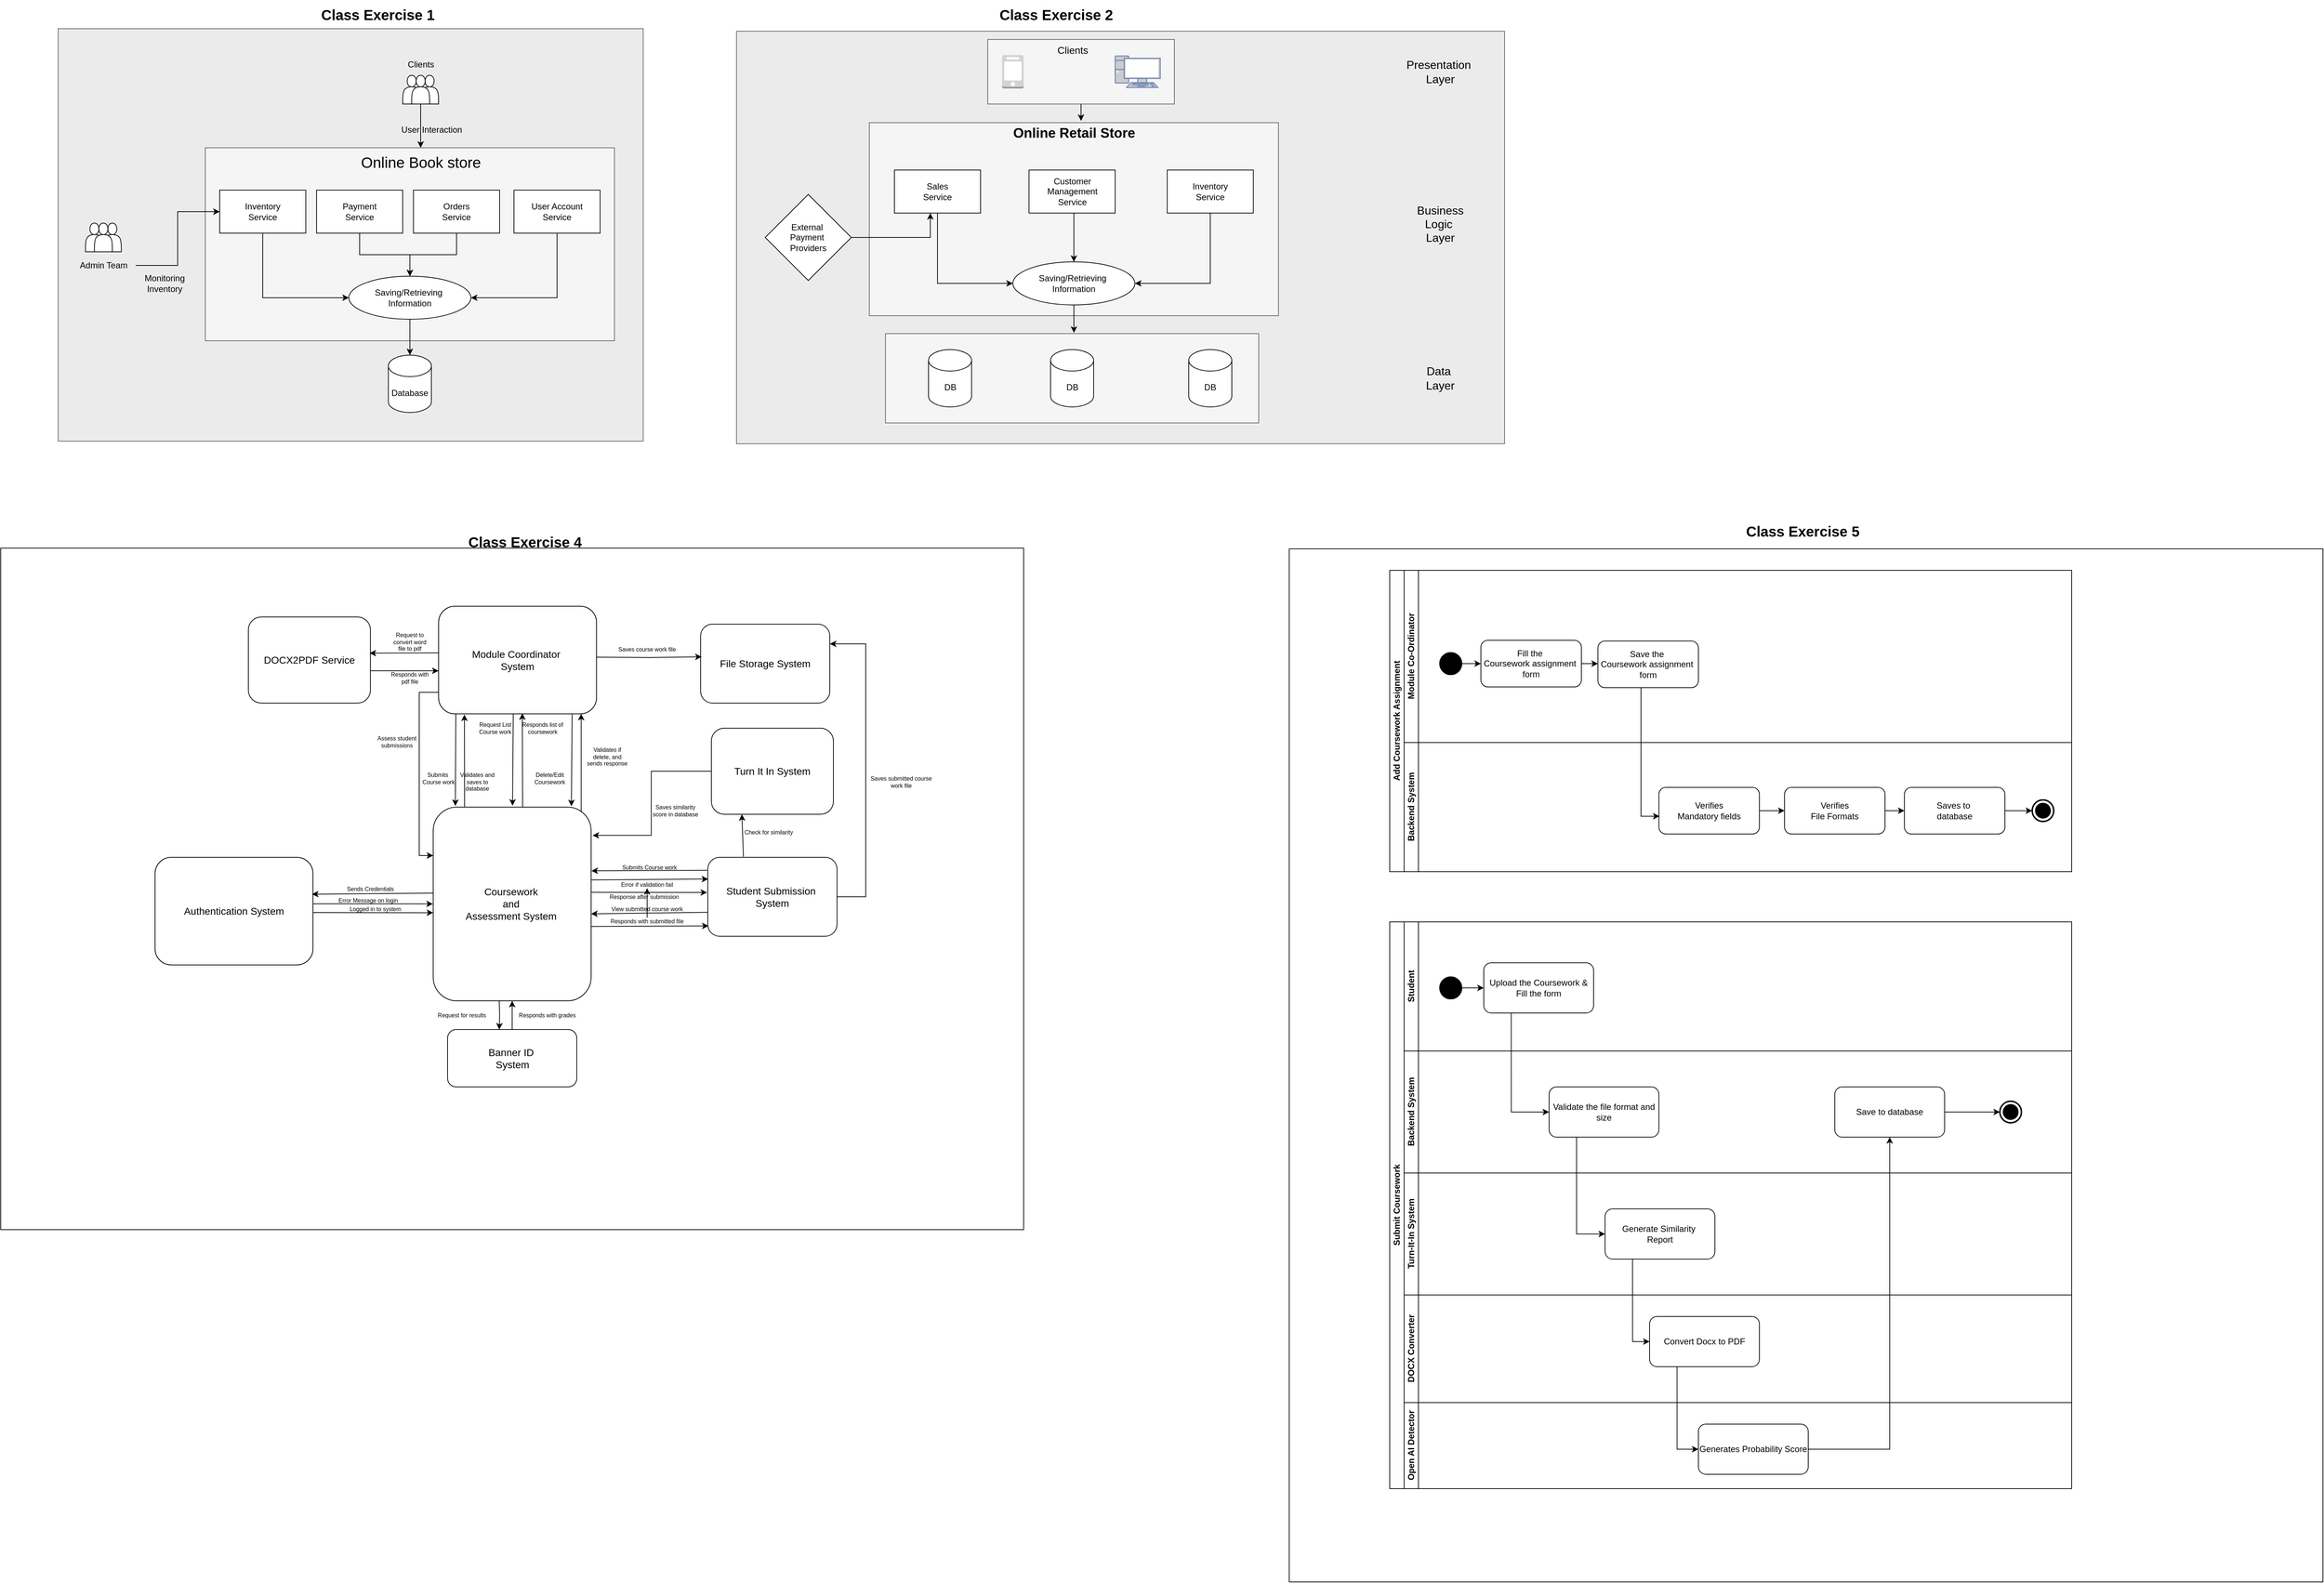 <mxfile version="24.8.4">
  <diagram name="Page-1" id="ok6uAeZnoGjvaKoIYYGb">
    <mxGraphModel dx="2625" dy="2443" grid="1" gridSize="10" guides="1" tooltips="1" connect="1" arrows="1" fold="1" page="1" pageScale="1" pageWidth="850" pageHeight="1100" math="0" shadow="0">
      <root>
        <mxCell id="0" />
        <mxCell id="1" parent="0" />
        <mxCell id="8BCZyTPhIXZpTZEpNpGn-38" value="" style="rounded=0;whiteSpace=wrap;html=1;fillColor=#EBEBEB;strokeColor=#666666;fontColor=#333333;" parent="1" vertex="1">
          <mxGeometry x="145" y="15" width="815" height="575" as="geometry" />
        </mxCell>
        <mxCell id="8BCZyTPhIXZpTZEpNpGn-6" value="" style="rounded=0;whiteSpace=wrap;html=1;fillColor=#f5f5f5;fontColor=#333333;strokeColor=#666666;" parent="1" vertex="1">
          <mxGeometry x="350" y="181" width="570" height="269" as="geometry" />
        </mxCell>
        <mxCell id="8BCZyTPhIXZpTZEpNpGn-37" style="edgeStyle=orthogonalEdgeStyle;rounded=0;orthogonalLoop=1;jettySize=auto;html=1;entryX=0;entryY=0.5;entryDx=0;entryDy=0;" parent="1" source="8BCZyTPhIXZpTZEpNpGn-3" target="8BCZyTPhIXZpTZEpNpGn-14" edge="1">
          <mxGeometry relative="1" as="geometry">
            <Array as="points">
              <mxPoint x="430" y="390" />
            </Array>
          </mxGeometry>
        </mxCell>
        <mxCell id="8BCZyTPhIXZpTZEpNpGn-3" value="Inventory&lt;div&gt;Service&lt;/div&gt;" style="rounded=0;whiteSpace=wrap;html=1;" parent="1" vertex="1">
          <mxGeometry x="370" y="240" width="120" height="60" as="geometry" />
        </mxCell>
        <mxCell id="8BCZyTPhIXZpTZEpNpGn-4" value="Payment&lt;div&gt;Service&lt;/div&gt;" style="rounded=0;whiteSpace=wrap;html=1;" parent="1" vertex="1">
          <mxGeometry x="505" y="240" width="120" height="60" as="geometry" />
        </mxCell>
        <mxCell id="8BCZyTPhIXZpTZEpNpGn-35" style="edgeStyle=orthogonalEdgeStyle;rounded=0;orthogonalLoop=1;jettySize=auto;html=1;entryX=0.5;entryY=0;entryDx=0;entryDy=0;" parent="1" source="8BCZyTPhIXZpTZEpNpGn-5" target="8BCZyTPhIXZpTZEpNpGn-14" edge="1">
          <mxGeometry relative="1" as="geometry" />
        </mxCell>
        <mxCell id="8BCZyTPhIXZpTZEpNpGn-5" value="Orders&lt;div&gt;Service&lt;/div&gt;" style="rounded=0;whiteSpace=wrap;html=1;" parent="1" vertex="1">
          <mxGeometry x="640" y="240" width="120" height="60" as="geometry" />
        </mxCell>
        <mxCell id="8BCZyTPhIXZpTZEpNpGn-7" value="Database" style="shape=cylinder3;whiteSpace=wrap;html=1;boundedLbl=1;backgroundOutline=1;size=15;" parent="1" vertex="1">
          <mxGeometry x="605" y="470" width="60" height="80" as="geometry" />
        </mxCell>
        <mxCell id="8BCZyTPhIXZpTZEpNpGn-15" value="" style="edgeStyle=orthogonalEdgeStyle;rounded=0;orthogonalLoop=1;jettySize=auto;html=1;entryX=0.5;entryY=0;entryDx=0;entryDy=0;entryPerimeter=0;" parent="1" source="8BCZyTPhIXZpTZEpNpGn-4" target="8BCZyTPhIXZpTZEpNpGn-14" edge="1">
          <mxGeometry relative="1" as="geometry">
            <mxPoint x="565" y="300" as="sourcePoint" />
            <mxPoint x="565" y="470" as="targetPoint" />
          </mxGeometry>
        </mxCell>
        <mxCell id="8BCZyTPhIXZpTZEpNpGn-14" value="Saving/Retrieving&amp;nbsp;&lt;div&gt;Information&lt;/div&gt;" style="ellipse;whiteSpace=wrap;html=1;" parent="1" vertex="1">
          <mxGeometry x="550" y="360" width="170" height="60" as="geometry" />
        </mxCell>
        <mxCell id="8BCZyTPhIXZpTZEpNpGn-19" value="" style="group" parent="1" vertex="1" connectable="0">
          <mxGeometry x="625" y="80" width="50" height="40" as="geometry" />
        </mxCell>
        <mxCell id="8BCZyTPhIXZpTZEpNpGn-16" value="" style="shape=actor;whiteSpace=wrap;html=1;" parent="8BCZyTPhIXZpTZEpNpGn-19" vertex="1">
          <mxGeometry width="25" height="40" as="geometry" />
        </mxCell>
        <mxCell id="8BCZyTPhIXZpTZEpNpGn-17" value="" style="shape=actor;whiteSpace=wrap;html=1;" parent="8BCZyTPhIXZpTZEpNpGn-19" vertex="1">
          <mxGeometry x="25" width="25" height="40" as="geometry" />
        </mxCell>
        <mxCell id="8BCZyTPhIXZpTZEpNpGn-18" value="" style="shape=actor;whiteSpace=wrap;html=1;" parent="8BCZyTPhIXZpTZEpNpGn-19" vertex="1">
          <mxGeometry x="12.5" width="25" height="40" as="geometry" />
        </mxCell>
        <mxCell id="8BCZyTPhIXZpTZEpNpGn-21" value="Online Book store" style="text;html=1;align=center;verticalAlign=middle;whiteSpace=wrap;rounded=0;fontSize=21;" parent="1" vertex="1">
          <mxGeometry x="552.5" y="181" width="195" height="40" as="geometry" />
        </mxCell>
        <mxCell id="8BCZyTPhIXZpTZEpNpGn-22" style="edgeStyle=orthogonalEdgeStyle;rounded=0;orthogonalLoop=1;jettySize=auto;html=1;entryX=0.5;entryY=0;entryDx=0;entryDy=0;" parent="1" source="8BCZyTPhIXZpTZEpNpGn-18" target="8BCZyTPhIXZpTZEpNpGn-21" edge="1">
          <mxGeometry relative="1" as="geometry" />
        </mxCell>
        <mxCell id="8BCZyTPhIXZpTZEpNpGn-23" value="Clients" style="text;html=1;align=center;verticalAlign=middle;resizable=0;points=[];autosize=1;strokeColor=none;fillColor=none;" parent="1" vertex="1">
          <mxGeometry x="620" y="50" width="60" height="30" as="geometry" />
        </mxCell>
        <mxCell id="8BCZyTPhIXZpTZEpNpGn-24" value="User Interaction" style="text;html=1;align=center;verticalAlign=middle;resizable=0;points=[];autosize=1;strokeColor=none;fillColor=none;" parent="1" vertex="1">
          <mxGeometry x="610" y="141" width="110" height="30" as="geometry" />
        </mxCell>
        <mxCell id="8BCZyTPhIXZpTZEpNpGn-25" value="" style="group" parent="1" vertex="1" connectable="0">
          <mxGeometry x="183" y="286" width="50" height="40" as="geometry" />
        </mxCell>
        <mxCell id="8BCZyTPhIXZpTZEpNpGn-26" value="" style="shape=actor;whiteSpace=wrap;html=1;" parent="8BCZyTPhIXZpTZEpNpGn-25" vertex="1">
          <mxGeometry width="25" height="40" as="geometry" />
        </mxCell>
        <mxCell id="8BCZyTPhIXZpTZEpNpGn-27" value="" style="shape=actor;whiteSpace=wrap;html=1;" parent="8BCZyTPhIXZpTZEpNpGn-25" vertex="1">
          <mxGeometry x="25" width="25" height="40" as="geometry" />
        </mxCell>
        <mxCell id="8BCZyTPhIXZpTZEpNpGn-28" value="" style="shape=actor;whiteSpace=wrap;html=1;" parent="8BCZyTPhIXZpTZEpNpGn-25" vertex="1">
          <mxGeometry x="12.5" width="25" height="40" as="geometry" />
        </mxCell>
        <mxCell id="8BCZyTPhIXZpTZEpNpGn-30" style="edgeStyle=orthogonalEdgeStyle;rounded=0;orthogonalLoop=1;jettySize=auto;html=1;entryX=0;entryY=0.5;entryDx=0;entryDy=0;" parent="1" source="8BCZyTPhIXZpTZEpNpGn-29" target="8BCZyTPhIXZpTZEpNpGn-3" edge="1">
          <mxGeometry relative="1" as="geometry" />
        </mxCell>
        <mxCell id="8BCZyTPhIXZpTZEpNpGn-29" value="Admin Team" style="text;html=1;align=center;verticalAlign=middle;resizable=0;points=[];autosize=1;strokeColor=none;fillColor=none;" parent="1" vertex="1">
          <mxGeometry x="163" y="330" width="90" height="30" as="geometry" />
        </mxCell>
        <mxCell id="8BCZyTPhIXZpTZEpNpGn-32" value="Monitoring&lt;div&gt;Inventory&lt;/div&gt;" style="text;html=1;align=center;verticalAlign=middle;resizable=0;points=[];autosize=1;strokeColor=none;fillColor=none;" parent="1" vertex="1">
          <mxGeometry x="253" y="350" width="80" height="40" as="geometry" />
        </mxCell>
        <mxCell id="8BCZyTPhIXZpTZEpNpGn-36" style="edgeStyle=orthogonalEdgeStyle;rounded=0;orthogonalLoop=1;jettySize=auto;html=1;entryX=1;entryY=0.5;entryDx=0;entryDy=0;" parent="1" source="8BCZyTPhIXZpTZEpNpGn-33" target="8BCZyTPhIXZpTZEpNpGn-14" edge="1">
          <mxGeometry relative="1" as="geometry">
            <Array as="points">
              <mxPoint x="840" y="390" />
            </Array>
          </mxGeometry>
        </mxCell>
        <mxCell id="8BCZyTPhIXZpTZEpNpGn-33" value="User Account&lt;div&gt;Service&lt;/div&gt;" style="rounded=0;whiteSpace=wrap;html=1;" parent="1" vertex="1">
          <mxGeometry x="780" y="240" width="120" height="60" as="geometry" />
        </mxCell>
        <mxCell id="8BCZyTPhIXZpTZEpNpGn-34" style="edgeStyle=orthogonalEdgeStyle;rounded=0;orthogonalLoop=1;jettySize=auto;html=1;entryX=0.5;entryY=0;entryDx=0;entryDy=0;entryPerimeter=0;" parent="1" source="8BCZyTPhIXZpTZEpNpGn-14" target="8BCZyTPhIXZpTZEpNpGn-7" edge="1">
          <mxGeometry relative="1" as="geometry" />
        </mxCell>
        <mxCell id="8BCZyTPhIXZpTZEpNpGn-39" value="Class Exercise 1" style="text;html=1;align=center;verticalAlign=middle;resizable=0;points=[];autosize=1;strokeColor=none;fillColor=none;fontSize=20;fontStyle=1" parent="1" vertex="1">
          <mxGeometry x="505" y="-25" width="170" height="40" as="geometry" />
        </mxCell>
        <mxCell id="RLxnvFg4Q3Afqk0a8VIP-1" value="" style="rounded=0;whiteSpace=wrap;html=1;fillColor=#EBEBEB;strokeColor=#666666;fontColor=#333333;" parent="1" vertex="1">
          <mxGeometry x="1090" y="18.5" width="1070" height="575" as="geometry" />
        </mxCell>
        <mxCell id="RLxnvFg4Q3Afqk0a8VIP-2" value="Class Exercise 2" style="text;html=1;align=center;verticalAlign=middle;resizable=0;points=[];autosize=1;strokeColor=none;fillColor=none;fontSize=20;fontStyle=1" parent="1" vertex="1">
          <mxGeometry x="1450" y="-25" width="170" height="40" as="geometry" />
        </mxCell>
        <mxCell id="RLxnvFg4Q3Afqk0a8VIP-5" value="" style="rounded=0;whiteSpace=wrap;html=1;fillColor=#f5f5f5;fontColor=#333333;strokeColor=#666666;" parent="1" vertex="1">
          <mxGeometry x="1275" y="146" width="570" height="269" as="geometry" />
        </mxCell>
        <mxCell id="RLxnvFg4Q3Afqk0a8VIP-18" style="edgeStyle=orthogonalEdgeStyle;rounded=0;orthogonalLoop=1;jettySize=auto;html=1;entryX=0;entryY=0.5;entryDx=0;entryDy=0;" parent="1" source="RLxnvFg4Q3Afqk0a8VIP-6" target="RLxnvFg4Q3Afqk0a8VIP-11" edge="1">
          <mxGeometry relative="1" as="geometry">
            <Array as="points">
              <mxPoint x="1370" y="370" />
            </Array>
          </mxGeometry>
        </mxCell>
        <mxCell id="RLxnvFg4Q3Afqk0a8VIP-6" value="Sales&lt;div&gt;Service&lt;/div&gt;" style="rounded=0;whiteSpace=wrap;html=1;" parent="1" vertex="1">
          <mxGeometry x="1310" y="212" width="120" height="60" as="geometry" />
        </mxCell>
        <mxCell id="RLxnvFg4Q3Afqk0a8VIP-19" style="edgeStyle=orthogonalEdgeStyle;rounded=0;orthogonalLoop=1;jettySize=auto;html=1;entryX=0.5;entryY=0;entryDx=0;entryDy=0;" parent="1" source="RLxnvFg4Q3Afqk0a8VIP-7" target="RLxnvFg4Q3Afqk0a8VIP-11" edge="1">
          <mxGeometry relative="1" as="geometry">
            <mxPoint x="1556.4" y="344.2" as="targetPoint" />
            <Array as="points">
              <mxPoint x="1560" y="290" />
              <mxPoint x="1560" y="290" />
            </Array>
          </mxGeometry>
        </mxCell>
        <mxCell id="RLxnvFg4Q3Afqk0a8VIP-7" value="Customer Management&lt;br&gt;&lt;span style=&quot;background-color: initial;&quot;&gt;Service&lt;/span&gt;" style="rounded=0;whiteSpace=wrap;html=1;" parent="1" vertex="1">
          <mxGeometry x="1497.5" y="212" width="120" height="60" as="geometry" />
        </mxCell>
        <mxCell id="RLxnvFg4Q3Afqk0a8VIP-20" style="edgeStyle=orthogonalEdgeStyle;rounded=0;orthogonalLoop=1;jettySize=auto;html=1;entryX=1;entryY=0.5;entryDx=0;entryDy=0;" parent="1" source="RLxnvFg4Q3Afqk0a8VIP-8" target="RLxnvFg4Q3Afqk0a8VIP-11" edge="1">
          <mxGeometry relative="1" as="geometry">
            <Array as="points">
              <mxPoint x="1750" y="370" />
            </Array>
          </mxGeometry>
        </mxCell>
        <mxCell id="RLxnvFg4Q3Afqk0a8VIP-8" value="Inventory&lt;div&gt;Service&lt;/div&gt;" style="rounded=0;whiteSpace=wrap;html=1;" parent="1" vertex="1">
          <mxGeometry x="1690" y="212" width="120" height="60" as="geometry" />
        </mxCell>
        <mxCell id="RLxnvFg4Q3Afqk0a8VIP-9" value="Online Retail Store" style="text;html=1;align=center;verticalAlign=middle;resizable=0;points=[];autosize=1;strokeColor=none;fillColor=none;fontSize=19;fontStyle=1" parent="1" vertex="1">
          <mxGeometry x="1470" y="141" width="180" height="40" as="geometry" />
        </mxCell>
        <mxCell id="RLxnvFg4Q3Afqk0a8VIP-22" style="edgeStyle=orthogonalEdgeStyle;rounded=0;orthogonalLoop=1;jettySize=auto;html=1;" parent="1" source="RLxnvFg4Q3Afqk0a8VIP-10" edge="1">
          <mxGeometry relative="1" as="geometry">
            <mxPoint x="1360" y="272" as="targetPoint" />
            <Array as="points">
              <mxPoint x="1360" y="306" />
              <mxPoint x="1360" y="272" />
            </Array>
          </mxGeometry>
        </mxCell>
        <mxCell id="RLxnvFg4Q3Afqk0a8VIP-10" value="External&amp;nbsp;&lt;div&gt;Payment&amp;nbsp;&lt;div&gt;Providers&lt;/div&gt;&lt;/div&gt;" style="rhombus;whiteSpace=wrap;html=1;" parent="1" vertex="1">
          <mxGeometry x="1130" y="246" width="120" height="120" as="geometry" />
        </mxCell>
        <mxCell id="RLxnvFg4Q3Afqk0a8VIP-21" style="edgeStyle=orthogonalEdgeStyle;rounded=0;orthogonalLoop=1;jettySize=auto;html=1;" parent="1" source="RLxnvFg4Q3Afqk0a8VIP-11" edge="1">
          <mxGeometry relative="1" as="geometry">
            <mxPoint x="1560.13" y="438.913" as="targetPoint" />
          </mxGeometry>
        </mxCell>
        <mxCell id="RLxnvFg4Q3Afqk0a8VIP-11" value="Saving/Retrieving&amp;nbsp;&lt;div&gt;Information&lt;/div&gt;" style="ellipse;whiteSpace=wrap;html=1;" parent="1" vertex="1">
          <mxGeometry x="1475" y="340" width="170" height="60" as="geometry" />
        </mxCell>
        <mxCell id="RLxnvFg4Q3Afqk0a8VIP-12" value="" style="rounded=0;whiteSpace=wrap;html=1;fillColor=#f5f5f5;fontColor=#333333;strokeColor=#666666;" parent="1" vertex="1">
          <mxGeometry x="1297.5" y="440" width="520" height="124.5" as="geometry" />
        </mxCell>
        <mxCell id="RLxnvFg4Q3Afqk0a8VIP-3" value="DB" style="shape=cylinder3;whiteSpace=wrap;html=1;boundedLbl=1;backgroundOutline=1;size=15;" parent="1" vertex="1">
          <mxGeometry x="1357.5" y="462.25" width="60" height="80" as="geometry" />
        </mxCell>
        <mxCell id="RLxnvFg4Q3Afqk0a8VIP-13" value="DB" style="shape=cylinder3;whiteSpace=wrap;html=1;boundedLbl=1;backgroundOutline=1;size=15;" parent="1" vertex="1">
          <mxGeometry x="1527.5" y="462.25" width="60" height="80" as="geometry" />
        </mxCell>
        <mxCell id="RLxnvFg4Q3Afqk0a8VIP-14" value="DB" style="shape=cylinder3;whiteSpace=wrap;html=1;boundedLbl=1;backgroundOutline=1;size=15;" parent="1" vertex="1">
          <mxGeometry x="1720" y="462.25" width="60" height="80" as="geometry" />
        </mxCell>
        <mxCell id="RLxnvFg4Q3Afqk0a8VIP-15" value="Data&amp;nbsp;&lt;div&gt;Layer&lt;/div&gt;" style="text;html=1;align=center;verticalAlign=middle;resizable=0;points=[];autosize=1;strokeColor=none;fillColor=none;fontSize=16;" parent="1" vertex="1">
          <mxGeometry x="2040" y="477.25" width="60" height="50" as="geometry" />
        </mxCell>
        <mxCell id="RLxnvFg4Q3Afqk0a8VIP-16" value="Business&lt;div&gt;Logic&amp;nbsp;&lt;/div&gt;&lt;div&gt;Layer&lt;/div&gt;" style="text;html=1;align=center;verticalAlign=middle;resizable=0;points=[];autosize=1;strokeColor=none;fillColor=none;fontSize=16;" parent="1" vertex="1">
          <mxGeometry x="2025" y="252" width="90" height="70" as="geometry" />
        </mxCell>
        <mxCell id="RLxnvFg4Q3Afqk0a8VIP-17" value="&lt;div&gt;Presentation&amp;nbsp;&lt;/div&gt;&lt;div&gt;Layer&lt;/div&gt;" style="text;html=1;align=center;verticalAlign=middle;resizable=0;points=[];autosize=1;strokeColor=none;fillColor=none;fontSize=16;" parent="1" vertex="1">
          <mxGeometry x="2010" y="50" width="120" height="50" as="geometry" />
        </mxCell>
        <mxCell id="RLxnvFg4Q3Afqk0a8VIP-31" value="" style="rounded=0;whiteSpace=wrap;html=1;fillColor=#f5f5f5;fontColor=#333333;strokeColor=#666666;" parent="1" vertex="1">
          <mxGeometry x="1440" y="30" width="260" height="90" as="geometry" />
        </mxCell>
        <mxCell id="RLxnvFg4Q3Afqk0a8VIP-30" value="" style="outlineConnect=0;dashed=0;verticalLabelPosition=bottom;verticalAlign=top;align=center;html=1;shape=mxgraph.aws3.mobile_client;fillColor=#D2D3D3;gradientColor=none;" parent="1" vertex="1">
          <mxGeometry x="1460" y="51.75" width="30" height="46.5" as="geometry" />
        </mxCell>
        <mxCell id="RLxnvFg4Q3Afqk0a8VIP-27" value="Clients" style="text;html=1;align=center;verticalAlign=middle;resizable=0;points=[];autosize=1;strokeColor=none;fillColor=none;fontSize=14;" parent="1" vertex="1">
          <mxGeometry x="1522.5" y="30" width="70" height="30" as="geometry" />
        </mxCell>
        <mxCell id="RLxnvFg4Q3Afqk0a8VIP-32" value="" style="fontColor=#0066CC;verticalAlign=top;verticalLabelPosition=bottom;labelPosition=center;align=center;html=1;outlineConnect=0;fillColor=#CCCCCC;strokeColor=#6881B3;gradientColor=none;gradientDirection=north;strokeWidth=2;shape=mxgraph.networks.pc;" parent="1" vertex="1">
          <mxGeometry x="1617.5" y="53" width="62.86" height="44" as="geometry" />
        </mxCell>
        <mxCell id="RLxnvFg4Q3Afqk0a8VIP-34" style="edgeStyle=orthogonalEdgeStyle;rounded=0;orthogonalLoop=1;jettySize=auto;html=1;entryX=0.556;entryY=0.063;entryDx=0;entryDy=0;entryPerimeter=0;" parent="1" source="RLxnvFg4Q3Afqk0a8VIP-31" target="RLxnvFg4Q3Afqk0a8VIP-9" edge="1">
          <mxGeometry relative="1" as="geometry" />
        </mxCell>
        <mxCell id="9RdSBxIb7Dpxf9976aV--2" value="" style="rounded=0;whiteSpace=wrap;html=1;movable=0;resizable=0;rotatable=0;deletable=0;editable=0;locked=1;connectable=0;" parent="1" vertex="1">
          <mxGeometry x="65" y="739" width="1425" height="950" as="geometry" />
        </mxCell>
        <mxCell id="9RdSBxIb7Dpxf9976aV--3" value="Class Exercise 4" style="text;html=1;align=center;verticalAlign=middle;resizable=0;points=[];autosize=1;strokeColor=none;fillColor=none;fontSize=20;fontStyle=1" parent="1" vertex="1">
          <mxGeometry x="710" y="710" width="170" height="40" as="geometry" />
        </mxCell>
        <mxCell id="9RdSBxIb7Dpxf9976aV--61" style="edgeStyle=orthogonalEdgeStyle;rounded=0;orthogonalLoop=1;jettySize=auto;html=1;entryX=0.5;entryY=0;entryDx=0;entryDy=0;" parent="1" edge="1">
          <mxGeometry relative="1" as="geometry">
            <mxPoint x="759.5" y="1370" as="sourcePoint" />
            <mxPoint x="759.5" y="1410" as="targetPoint" />
          </mxGeometry>
        </mxCell>
        <mxCell id="9RdSBxIb7Dpxf9976aV--4" value="Coursework&amp;nbsp;&lt;div style=&quot;font-size: 14px;&quot;&gt;and&amp;nbsp;&lt;/div&gt;&lt;div style=&quot;font-size: 14px;&quot;&gt;Assessment System&amp;nbsp;&lt;/div&gt;" style="rounded=1;whiteSpace=wrap;html=1;fontSize=14;" parent="1" vertex="1">
          <mxGeometry x="667.5" y="1100" width="220" height="270" as="geometry" />
        </mxCell>
        <mxCell id="9RdSBxIb7Dpxf9976aV--5" value="Authentication System" style="rounded=1;whiteSpace=wrap;html=1;fontSize=14;" parent="1" vertex="1">
          <mxGeometry x="280" y="1170" width="220" height="150" as="geometry" />
        </mxCell>
        <mxCell id="9RdSBxIb7Dpxf9976aV--6" value="" style="endArrow=classic;html=1;rounded=0;entryX=1;entryY=0.25;entryDx=0;entryDy=0;exitX=-0.001;exitY=0.444;exitDx=0;exitDy=0;exitPerimeter=0;" parent="1" source="9RdSBxIb7Dpxf9976aV--4" edge="1">
          <mxGeometry width="50" height="50" relative="1" as="geometry">
            <mxPoint x="665.0" y="1220.0" as="sourcePoint" />
            <mxPoint x="498.6" y="1221.39" as="targetPoint" />
          </mxGeometry>
        </mxCell>
        <mxCell id="9RdSBxIb7Dpxf9976aV--7" value="" style="endArrow=classic;html=1;rounded=0;entryX=-0.002;entryY=0.399;entryDx=0;entryDy=0;exitX=1;exitY=0.25;exitDx=0;exitDy=0;entryPerimeter=0;" parent="1" edge="1">
          <mxGeometry width="50" height="50" relative="1" as="geometry">
            <mxPoint x="500" y="1234.71" as="sourcePoint" />
            <mxPoint x="667.06" y="1234.94" as="targetPoint" />
          </mxGeometry>
        </mxCell>
        <mxCell id="9RdSBxIb7Dpxf9976aV--8" value="Sends Credentials" style="text;html=1;align=center;verticalAlign=middle;whiteSpace=wrap;rounded=0;fontSize=8;" parent="1" vertex="1">
          <mxGeometry x="520" y="1209" width="120" height="10" as="geometry" />
        </mxCell>
        <mxCell id="9RdSBxIb7Dpxf9976aV--9" value="Error Message on login" style="text;html=1;align=center;verticalAlign=middle;whiteSpace=wrap;rounded=0;fontSize=8;" parent="1" vertex="1">
          <mxGeometry x="522" y="1225" width="110" height="10" as="geometry" />
        </mxCell>
        <mxCell id="9RdSBxIb7Dpxf9976aV--10" value="" style="endArrow=classic;html=1;rounded=0;entryX=-0.002;entryY=0.399;entryDx=0;entryDy=0;exitX=1;exitY=0.25;exitDx=0;exitDy=0;entryPerimeter=0;" parent="1" edge="1">
          <mxGeometry width="50" height="50" relative="1" as="geometry">
            <mxPoint x="500.44" y="1247" as="sourcePoint" />
            <mxPoint x="667.5" y="1247.23" as="targetPoint" />
          </mxGeometry>
        </mxCell>
        <mxCell id="9RdSBxIb7Dpxf9976aV--11" value="Logged in to system" style="text;html=1;align=center;verticalAlign=middle;whiteSpace=wrap;rounded=0;fontSize=8;" parent="1" vertex="1">
          <mxGeometry x="532" y="1237" width="110" height="10" as="geometry" />
        </mxCell>
        <mxCell id="9RdSBxIb7Dpxf9976aV--57" style="edgeStyle=orthogonalEdgeStyle;rounded=0;orthogonalLoop=1;jettySize=auto;html=1;entryX=0;entryY=0.25;entryDx=0;entryDy=0;" parent="1" source="9RdSBxIb7Dpxf9976aV--12" target="9RdSBxIb7Dpxf9976aV--4" edge="1">
          <mxGeometry relative="1" as="geometry">
            <Array as="points">
              <mxPoint x="648" y="940" />
              <mxPoint x="648" y="1168" />
            </Array>
          </mxGeometry>
        </mxCell>
        <mxCell id="9RdSBxIb7Dpxf9976aV--12" value="Module Coordinator&amp;nbsp;&lt;div&gt;System&lt;/div&gt;" style="rounded=1;whiteSpace=wrap;html=1;fontSize=14;" parent="1" vertex="1">
          <mxGeometry x="675" y="820" width="220" height="150" as="geometry" />
        </mxCell>
        <mxCell id="9RdSBxIb7Dpxf9976aV--13" value="" style="endArrow=classic;html=1;rounded=0;entryX=0.281;entryY=-0.006;entryDx=0;entryDy=0;exitX=0.25;exitY=1;exitDx=0;exitDy=0;entryPerimeter=0;" parent="1" edge="1">
          <mxGeometry width="50" height="50" relative="1" as="geometry">
            <mxPoint x="699" y="970" as="sourcePoint" />
            <mxPoint x="698.32" y="1098.38" as="targetPoint" />
          </mxGeometry>
        </mxCell>
        <mxCell id="9RdSBxIb7Dpxf9976aV--14" value="Submits&amp;nbsp;&lt;div&gt;Course work&lt;/div&gt;" style="text;html=1;align=center;verticalAlign=middle;whiteSpace=wrap;rounded=0;fontSize=8;" parent="1" vertex="1">
          <mxGeometry x="645" y="1050" width="60" height="20" as="geometry" />
        </mxCell>
        <mxCell id="9RdSBxIb7Dpxf9976aV--15" value="" style="endArrow=classic;html=1;rounded=0;entryX=0.442;entryY=1.012;entryDx=0;entryDy=0;exitX=0.477;exitY=0.003;exitDx=0;exitDy=0;entryPerimeter=0;exitPerimeter=0;" parent="1" edge="1">
          <mxGeometry width="50" height="50" relative="1" as="geometry">
            <mxPoint x="711.2" y="1100.01" as="sourcePoint" />
            <mxPoint x="711" y="971.0" as="targetPoint" />
          </mxGeometry>
        </mxCell>
        <mxCell id="9RdSBxIb7Dpxf9976aV--16" value="Validates and saves to database" style="text;html=1;align=center;verticalAlign=middle;whiteSpace=wrap;rounded=0;fontSize=8;" parent="1" vertex="1">
          <mxGeometry x="698.5" y="1050" width="60" height="30" as="geometry" />
        </mxCell>
        <mxCell id="9RdSBxIb7Dpxf9976aV--17" value="" style="endArrow=classic;html=1;rounded=0;entryX=0.281;entryY=-0.006;entryDx=0;entryDy=0;exitX=0.25;exitY=1;exitDx=0;exitDy=0;entryPerimeter=0;" parent="1" edge="1">
          <mxGeometry width="50" height="50" relative="1" as="geometry">
            <mxPoint x="779" y="970" as="sourcePoint" />
            <mxPoint x="778" y="1098" as="targetPoint" />
          </mxGeometry>
        </mxCell>
        <mxCell id="9RdSBxIb7Dpxf9976aV--18" value="Request List&lt;div&gt;Course work&lt;/div&gt;" style="text;html=1;align=center;verticalAlign=middle;whiteSpace=wrap;rounded=0;fontSize=8;" parent="1" vertex="1">
          <mxGeometry x="724" y="980" width="60" height="20" as="geometry" />
        </mxCell>
        <mxCell id="9RdSBxIb7Dpxf9976aV--19" value="" style="endArrow=classic;html=1;rounded=0;entryX=0.671;entryY=0.995;entryDx=0;entryDy=0;exitX=0.707;exitY=0;exitDx=0;exitDy=0;entryPerimeter=0;exitPerimeter=0;" parent="1" edge="1">
          <mxGeometry width="50" height="50" relative="1" as="geometry">
            <mxPoint x="792.04" y="1100" as="sourcePoint" />
            <mxPoint x="791.62" y="969.25" as="targetPoint" />
          </mxGeometry>
        </mxCell>
        <mxCell id="9RdSBxIb7Dpxf9976aV--20" value="Responds list of coursework" style="text;html=1;align=center;verticalAlign=middle;whiteSpace=wrap;rounded=0;fontSize=8;" parent="1" vertex="1">
          <mxGeometry x="790" y="980" width="60" height="20" as="geometry" />
        </mxCell>
        <mxCell id="9RdSBxIb7Dpxf9976aV--21" value="" style="endArrow=classic;html=1;rounded=0;entryX=0.281;entryY=-0.006;entryDx=0;entryDy=0;exitX=0.25;exitY=1;exitDx=0;exitDy=0;entryPerimeter=0;" parent="1" edge="1">
          <mxGeometry width="50" height="50" relative="1" as="geometry">
            <mxPoint x="861" y="970.75" as="sourcePoint" />
            <mxPoint x="860" y="1098.75" as="targetPoint" />
          </mxGeometry>
        </mxCell>
        <mxCell id="9RdSBxIb7Dpxf9976aV--22" value="" style="endArrow=classic;html=1;rounded=0;entryX=0.671;entryY=0.995;entryDx=0;entryDy=0;exitX=0.937;exitY=0.027;exitDx=0;exitDy=0;entryPerimeter=0;exitPerimeter=0;" parent="1" source="9RdSBxIb7Dpxf9976aV--4" edge="1">
          <mxGeometry width="50" height="50" relative="1" as="geometry">
            <mxPoint x="874.04" y="1100.75" as="sourcePoint" />
            <mxPoint x="873.62" y="970" as="targetPoint" />
          </mxGeometry>
        </mxCell>
        <mxCell id="9RdSBxIb7Dpxf9976aV--23" value="Delete/Edit Coursework" style="text;html=1;align=center;verticalAlign=middle;whiteSpace=wrap;rounded=0;fontSize=8;" parent="1" vertex="1">
          <mxGeometry x="800" y="1050" width="60" height="20" as="geometry" />
        </mxCell>
        <mxCell id="9RdSBxIb7Dpxf9976aV--24" value="Validates if delete, and sends response" style="text;html=1;align=center;verticalAlign=middle;whiteSpace=wrap;rounded=0;fontSize=8;" parent="1" vertex="1">
          <mxGeometry x="880" y="1020" width="60" height="20" as="geometry" />
        </mxCell>
        <mxCell id="9RdSBxIb7Dpxf9976aV--25" value="DOCX2PDF Service" style="rounded=1;whiteSpace=wrap;html=1;fontSize=14;" parent="1" vertex="1">
          <mxGeometry x="410" y="835" width="170" height="120" as="geometry" />
        </mxCell>
        <mxCell id="9RdSBxIb7Dpxf9976aV--27" value="Turn It In System" style="rounded=1;whiteSpace=wrap;html=1;fontSize=14;" parent="1" vertex="1">
          <mxGeometry x="1055" y="990" width="170" height="120" as="geometry" />
        </mxCell>
        <mxCell id="9RdSBxIb7Dpxf9976aV--28" value="" style="endArrow=classic;html=1;rounded=0;entryX=0;entryY=0.5;entryDx=0;entryDy=0;exitX=1;exitY=0.5;exitDx=0;exitDy=0;" parent="1" edge="1">
          <mxGeometry width="50" height="50" relative="1" as="geometry">
            <mxPoint x="580" y="910" as="sourcePoint" />
            <mxPoint x="675" y="910" as="targetPoint" />
          </mxGeometry>
        </mxCell>
        <mxCell id="9RdSBxIb7Dpxf9976aV--29" value="Responds with pdf file" style="text;html=1;align=center;verticalAlign=middle;whiteSpace=wrap;rounded=0;fontSize=8;" parent="1" vertex="1">
          <mxGeometry x="605" y="910" width="60" height="20" as="geometry" />
        </mxCell>
        <mxCell id="9RdSBxIb7Dpxf9976aV--30" value="" style="endArrow=classic;html=1;rounded=0;entryX=0.993;entryY=0.42;entryDx=0;entryDy=0;exitX=0.003;exitY=0.433;exitDx=0;exitDy=0;entryPerimeter=0;exitPerimeter=0;" parent="1" source="9RdSBxIb7Dpxf9976aV--12" target="9RdSBxIb7Dpxf9976aV--25" edge="1">
          <mxGeometry width="50" height="50" relative="1" as="geometry">
            <mxPoint x="617.5" y="870" as="sourcePoint" />
            <mxPoint x="712.5" y="870" as="targetPoint" />
          </mxGeometry>
        </mxCell>
        <mxCell id="9RdSBxIb7Dpxf9976aV--31" value="Request to convert word file to pdf" style="text;html=1;align=center;verticalAlign=middle;whiteSpace=wrap;rounded=0;fontSize=8;" parent="1" vertex="1">
          <mxGeometry x="605" y="860" width="60" height="20" as="geometry" />
        </mxCell>
        <mxCell id="9RdSBxIb7Dpxf9976aV--55" style="edgeStyle=orthogonalEdgeStyle;rounded=0;orthogonalLoop=1;jettySize=auto;html=1;entryX=1;entryY=0.25;entryDx=0;entryDy=0;exitX=1;exitY=0.5;exitDx=0;exitDy=0;" parent="1" source="9RdSBxIb7Dpxf9976aV--32" target="9RdSBxIb7Dpxf9976aV--50" edge="1">
          <mxGeometry relative="1" as="geometry">
            <Array as="points">
              <mxPoint x="1270" y="1225" />
              <mxPoint x="1270" y="873" />
            </Array>
          </mxGeometry>
        </mxCell>
        <mxCell id="9RdSBxIb7Dpxf9976aV--32" value="Student Submission&amp;nbsp;&lt;div&gt;System&lt;/div&gt;" style="rounded=1;whiteSpace=wrap;html=1;fontSize=14;" parent="1" vertex="1">
          <mxGeometry x="1050" y="1170" width="180" height="110" as="geometry" />
        </mxCell>
        <mxCell id="9RdSBxIb7Dpxf9976aV--33" value="" style="endArrow=classic;html=1;rounded=0;entryX=1.002;entryY=0.329;entryDx=0;entryDy=0;exitX=-0.005;exitY=0.165;exitDx=0;exitDy=0;entryPerimeter=0;exitPerimeter=0;" parent="1" source="9RdSBxIb7Dpxf9976aV--32" target="9RdSBxIb7Dpxf9976aV--4" edge="1">
          <mxGeometry width="50" height="50" relative="1" as="geometry">
            <mxPoint x="960.38" y="1310.5" as="sourcePoint" />
            <mxPoint x="960.0" y="1173.5" as="targetPoint" />
          </mxGeometry>
        </mxCell>
        <mxCell id="9RdSBxIb7Dpxf9976aV--34" value="Submits Course work" style="text;html=1;align=center;verticalAlign=middle;whiteSpace=wrap;rounded=0;fontSize=8;" parent="1" vertex="1">
          <mxGeometry x="929" y="1179" width="80" height="10" as="geometry" />
        </mxCell>
        <mxCell id="9RdSBxIb7Dpxf9976aV--35" value="" style="endArrow=classic;html=1;rounded=0;entryX=0.003;entryY=0.275;entryDx=0;entryDy=0;exitX=1.002;exitY=0.376;exitDx=0;exitDy=0;entryPerimeter=0;exitPerimeter=0;" parent="1" source="9RdSBxIb7Dpxf9976aV--4" target="9RdSBxIb7Dpxf9976aV--32" edge="1">
          <mxGeometry width="50" height="50" relative="1" as="geometry">
            <mxPoint x="1072" y="1247" as="sourcePoint" />
            <mxPoint x="930" y="1247" as="targetPoint" />
          </mxGeometry>
        </mxCell>
        <mxCell id="9RdSBxIb7Dpxf9976aV--36" value="Error if validation fail" style="text;html=1;align=center;verticalAlign=middle;whiteSpace=wrap;rounded=0;fontSize=8;" parent="1" vertex="1">
          <mxGeometry x="922" y="1203" width="87" height="10" as="geometry" />
        </mxCell>
        <mxCell id="9RdSBxIb7Dpxf9976aV--37" value="" style="endArrow=classic;html=1;rounded=0;entryX=-0.003;entryY=0.543;entryDx=0;entryDy=0;exitX=1;exitY=0.44;exitDx=0;exitDy=0;entryPerimeter=0;exitPerimeter=0;" parent="1" source="9RdSBxIb7Dpxf9976aV--4" edge="1">
          <mxGeometry width="50" height="50" relative="1" as="geometry">
            <mxPoint x="887.5" y="1222.27" as="sourcePoint" />
            <mxPoint x="1048.96" y="1219" as="targetPoint" />
          </mxGeometry>
        </mxCell>
        <mxCell id="9RdSBxIb7Dpxf9976aV--38" value="Response after submission" style="text;html=1;align=center;verticalAlign=middle;whiteSpace=wrap;rounded=0;fontSize=8;" parent="1" vertex="1">
          <mxGeometry x="897" y="1220" width="129" height="10" as="geometry" />
        </mxCell>
        <mxCell id="9RdSBxIb7Dpxf9976aV--41" value="" style="endArrow=classic;html=1;rounded=0;entryX=0.25;entryY=1;entryDx=0;entryDy=0;exitX=0.276;exitY=-0.008;exitDx=0;exitDy=0;exitPerimeter=0;" parent="1" source="9RdSBxIb7Dpxf9976aV--32" target="9RdSBxIb7Dpxf9976aV--27" edge="1">
          <mxGeometry width="50" height="50" relative="1" as="geometry">
            <mxPoint x="990" y="1143" as="sourcePoint" />
            <mxPoint x="1151" y="1140" as="targetPoint" />
          </mxGeometry>
        </mxCell>
        <mxCell id="9RdSBxIb7Dpxf9976aV--42" value="Check for similarity" style="text;html=1;align=center;verticalAlign=middle;whiteSpace=wrap;rounded=0;fontSize=8;" parent="1" vertex="1">
          <mxGeometry x="1100" y="1130" width="70" height="10" as="geometry" />
        </mxCell>
        <mxCell id="9RdSBxIb7Dpxf9976aV--43" value="" style="endArrow=classic;html=1;rounded=0;entryX=1;entryY=0.551;entryDx=0;entryDy=0;exitX=0;exitY=0.697;exitDx=0;exitDy=0;entryPerimeter=0;exitPerimeter=0;" parent="1" source="9RdSBxIb7Dpxf9976aV--32" target="9RdSBxIb7Dpxf9976aV--4" edge="1">
          <mxGeometry width="50" height="50" relative="1" as="geometry">
            <mxPoint x="927.94" y="1280.0" as="sourcePoint" />
            <mxPoint x="1090" y="1280.47" as="targetPoint" />
          </mxGeometry>
        </mxCell>
        <mxCell id="9RdSBxIb7Dpxf9976aV--44" value="View submitted course work" style="text;html=1;align=center;verticalAlign=middle;whiteSpace=wrap;rounded=0;fontSize=8;" parent="1" vertex="1">
          <mxGeometry x="901" y="1237" width="129" height="10" as="geometry" />
        </mxCell>
        <mxCell id="9RdSBxIb7Dpxf9976aV--45" value="" style="endArrow=classic;html=1;rounded=0;entryX=0.006;entryY=0.869;entryDx=0;entryDy=0;exitX=1;exitY=0.616;exitDx=0;exitDy=0;entryPerimeter=0;exitPerimeter=0;" parent="1" source="9RdSBxIb7Dpxf9976aV--4" target="9RdSBxIb7Dpxf9976aV--32" edge="1">
          <mxGeometry width="50" height="50" relative="1" as="geometry">
            <mxPoint x="1072" y="1270" as="sourcePoint" />
            <mxPoint x="910" y="1272" as="targetPoint" />
          </mxGeometry>
        </mxCell>
        <mxCell id="9RdSBxIb7Dpxf9976aV--62" value="" style="edgeStyle=orthogonalEdgeStyle;rounded=0;orthogonalLoop=1;jettySize=auto;html=1;" parent="1" source="9RdSBxIb7Dpxf9976aV--46" target="9RdSBxIb7Dpxf9976aV--36" edge="1">
          <mxGeometry relative="1" as="geometry" />
        </mxCell>
        <mxCell id="9RdSBxIb7Dpxf9976aV--46" value="Responds with submitted file" style="text;html=1;align=center;verticalAlign=middle;whiteSpace=wrap;rounded=0;fontSize=8;" parent="1" vertex="1">
          <mxGeometry x="901" y="1254" width="129" height="10" as="geometry" />
        </mxCell>
        <mxCell id="9RdSBxIb7Dpxf9976aV--48" style="edgeStyle=orthogonalEdgeStyle;rounded=0;orthogonalLoop=1;jettySize=auto;html=1;entryX=1.009;entryY=0.146;entryDx=0;entryDy=0;entryPerimeter=0;" parent="1" source="9RdSBxIb7Dpxf9976aV--27" target="9RdSBxIb7Dpxf9976aV--4" edge="1">
          <mxGeometry relative="1" as="geometry" />
        </mxCell>
        <mxCell id="9RdSBxIb7Dpxf9976aV--49" value="Saves similarity score in database" style="text;html=1;align=center;verticalAlign=middle;whiteSpace=wrap;rounded=0;fontSize=8;" parent="1" vertex="1">
          <mxGeometry x="970" y="1100" width="70" height="10" as="geometry" />
        </mxCell>
        <mxCell id="9RdSBxIb7Dpxf9976aV--50" value="File Storage System" style="rounded=1;whiteSpace=wrap;html=1;fontSize=14;" parent="1" vertex="1">
          <mxGeometry x="1040" y="845" width="180" height="110" as="geometry" />
        </mxCell>
        <mxCell id="9RdSBxIb7Dpxf9976aV--51" style="edgeStyle=orthogonalEdgeStyle;rounded=0;orthogonalLoop=1;jettySize=auto;html=1;entryX=0.008;entryY=0.45;entryDx=0;entryDy=0;entryPerimeter=0;" parent="1" edge="1">
          <mxGeometry relative="1" as="geometry">
            <mxPoint x="895" y="891.032" as="sourcePoint" />
            <mxPoint x="1041.44" y="890.5" as="targetPoint" />
          </mxGeometry>
        </mxCell>
        <mxCell id="9RdSBxIb7Dpxf9976aV--52" value="Saves course work file" style="text;html=1;align=center;verticalAlign=middle;whiteSpace=wrap;rounded=0;fontSize=8;" parent="1" vertex="1">
          <mxGeometry x="921" y="870" width="89" height="20" as="geometry" />
        </mxCell>
        <mxCell id="9RdSBxIb7Dpxf9976aV--56" value="Saves submitted course work file" style="text;html=1;align=center;verticalAlign=middle;whiteSpace=wrap;rounded=0;fontSize=8;" parent="1" vertex="1">
          <mxGeometry x="1275" y="1055" width="89" height="20" as="geometry" />
        </mxCell>
        <mxCell id="9RdSBxIb7Dpxf9976aV--58" value="Assess student submissions" style="text;html=1;align=center;verticalAlign=middle;whiteSpace=wrap;rounded=0;fontSize=8;" parent="1" vertex="1">
          <mxGeometry x="587" y="999" width="60" height="20" as="geometry" />
        </mxCell>
        <mxCell id="9RdSBxIb7Dpxf9976aV--59" value="Banner ID&amp;nbsp;&lt;div&gt;System&lt;/div&gt;" style="rounded=1;whiteSpace=wrap;html=1;fontSize=14;" parent="1" vertex="1">
          <mxGeometry x="687.5" y="1410" width="180" height="80" as="geometry" />
        </mxCell>
        <mxCell id="9RdSBxIb7Dpxf9976aV--63" value="Request for results" style="text;html=1;align=center;verticalAlign=middle;whiteSpace=wrap;rounded=0;fontSize=8;" parent="1" vertex="1">
          <mxGeometry x="665" y="1380" width="85" height="20" as="geometry" />
        </mxCell>
        <mxCell id="9RdSBxIb7Dpxf9976aV--65" value="" style="endArrow=classic;html=1;rounded=0;exitX=0.5;exitY=0;exitDx=0;exitDy=0;entryX=0.5;entryY=1;entryDx=0;entryDy=0;" parent="1" source="9RdSBxIb7Dpxf9976aV--59" target="9RdSBxIb7Dpxf9976aV--4" edge="1">
          <mxGeometry width="50" height="50" relative="1" as="geometry">
            <mxPoint x="740" y="1420" as="sourcePoint" />
            <mxPoint x="790" y="1370" as="targetPoint" />
          </mxGeometry>
        </mxCell>
        <mxCell id="9RdSBxIb7Dpxf9976aV--66" value="Responds with grades" style="text;html=1;align=center;verticalAlign=middle;whiteSpace=wrap;rounded=0;fontSize=8;" parent="1" vertex="1">
          <mxGeometry x="784" y="1380" width="85" height="20" as="geometry" />
        </mxCell>
        <mxCell id="Yk8c50eC3etp8hIy6_5J-1" value="" style="rounded=0;whiteSpace=wrap;html=1;movable=0;resizable=0;rotatable=0;deletable=0;editable=0;locked=1;connectable=0;" vertex="1" parent="1">
          <mxGeometry x="1860" y="740" width="1440" height="1440" as="geometry" />
        </mxCell>
        <mxCell id="Yk8c50eC3etp8hIy6_5J-2" value="Class Exercise 5" style="text;html=1;align=center;verticalAlign=middle;resizable=0;points=[];autosize=1;strokeColor=none;fillColor=none;fontSize=20;fontStyle=1" vertex="1" parent="1">
          <mxGeometry x="2490" y="695" width="170" height="40" as="geometry" />
        </mxCell>
        <mxCell id="Yk8c50eC3etp8hIy6_5J-3" value="Add Coursework Assignment" style="swimlane;childLayout=stackLayout;resizeParent=1;resizeParentMax=0;horizontal=0;startSize=20;horizontalStack=0;html=1;" vertex="1" parent="1">
          <mxGeometry x="2000" y="770" width="950" height="420" as="geometry" />
        </mxCell>
        <mxCell id="Yk8c50eC3etp8hIy6_5J-7" value="Module Co-Ordinator" style="swimlane;startSize=20;horizontal=0;html=1;" vertex="1" parent="Yk8c50eC3etp8hIy6_5J-3">
          <mxGeometry x="20" width="930" height="240" as="geometry" />
        </mxCell>
        <mxCell id="Yk8c50eC3etp8hIy6_5J-8" value="" style="shape=ellipse;html=1;fillColor=strokeColor;strokeWidth=2;verticalLabelPosition=bottom;verticalAlignment=top;perimeter=ellipsePerimeter;" vertex="1" parent="Yk8c50eC3etp8hIy6_5J-7">
          <mxGeometry x="50" y="115" width="30" height="30" as="geometry" />
        </mxCell>
        <mxCell id="Yk8c50eC3etp8hIy6_5J-4" value="Backend System" style="swimlane;startSize=20;horizontal=0;html=1;" vertex="1" parent="Yk8c50eC3etp8hIy6_5J-3">
          <mxGeometry x="20" y="240" width="930" height="180" as="geometry" />
        </mxCell>
        <mxCell id="Yk8c50eC3etp8hIy6_5J-23" value="" style="html=1;shape=mxgraph.sysml.actFinal;strokeWidth=2;verticalLabelPosition=bottom;verticalAlignment=top;" vertex="1" parent="Yk8c50eC3etp8hIy6_5J-4">
          <mxGeometry x="875" y="80" width="30" height="30" as="geometry" />
        </mxCell>
        <mxCell id="Yk8c50eC3etp8hIy6_5J-15" style="edgeStyle=orthogonalEdgeStyle;rounded=0;orthogonalLoop=1;jettySize=auto;html=1;" edge="1" parent="1" source="Yk8c50eC3etp8hIy6_5J-9">
          <mxGeometry relative="1" as="geometry">
            <mxPoint x="2290" y="900" as="targetPoint" />
          </mxGeometry>
        </mxCell>
        <mxCell id="Yk8c50eC3etp8hIy6_5J-9" value="Fill the&amp;nbsp;&lt;div&gt;Coursework assignment&amp;nbsp;&lt;/div&gt;&lt;div&gt;form&lt;/div&gt;" style="shape=rect;html=1;rounded=1;whiteSpace=wrap;align=center;" vertex="1" parent="1">
          <mxGeometry x="2127" y="867.5" width="140" height="65" as="geometry" />
        </mxCell>
        <mxCell id="Yk8c50eC3etp8hIy6_5J-10" value="Save the&amp;nbsp;&lt;div&gt;Coursework assignment&amp;nbsp;&lt;/div&gt;&lt;div&gt;form&lt;/div&gt;" style="shape=rect;html=1;rounded=1;whiteSpace=wrap;align=center;" vertex="1" parent="1">
          <mxGeometry x="2290" y="868.5" width="140" height="65" as="geometry" />
        </mxCell>
        <mxCell id="Yk8c50eC3etp8hIy6_5J-19" style="edgeStyle=orthogonalEdgeStyle;rounded=0;orthogonalLoop=1;jettySize=auto;html=1;entryX=0;entryY=0.5;entryDx=0;entryDy=0;" edge="1" parent="1" source="Yk8c50eC3etp8hIy6_5J-11" target="Yk8c50eC3etp8hIy6_5J-17">
          <mxGeometry relative="1" as="geometry" />
        </mxCell>
        <mxCell id="Yk8c50eC3etp8hIy6_5J-11" value="Verifies&lt;div&gt;Mandatory fields&lt;/div&gt;" style="shape=rect;html=1;rounded=1;whiteSpace=wrap;align=center;" vertex="1" parent="1">
          <mxGeometry x="2375" y="1072.5" width="140" height="65" as="geometry" />
        </mxCell>
        <mxCell id="Yk8c50eC3etp8hIy6_5J-14" value="" style="edgeStyle=orthogonalEdgeStyle;rounded=0;orthogonalLoop=1;jettySize=auto;html=1;" edge="1" parent="1" source="Yk8c50eC3etp8hIy6_5J-8" target="Yk8c50eC3etp8hIy6_5J-9">
          <mxGeometry relative="1" as="geometry" />
        </mxCell>
        <mxCell id="Yk8c50eC3etp8hIy6_5J-16" style="edgeStyle=orthogonalEdgeStyle;rounded=0;orthogonalLoop=1;jettySize=auto;html=1;entryX=0.006;entryY=0.619;entryDx=0;entryDy=0;entryPerimeter=0;" edge="1" parent="1" source="Yk8c50eC3etp8hIy6_5J-10" target="Yk8c50eC3etp8hIy6_5J-11">
          <mxGeometry relative="1" as="geometry">
            <Array as="points">
              <mxPoint x="2350" y="1113" />
            </Array>
          </mxGeometry>
        </mxCell>
        <mxCell id="Yk8c50eC3etp8hIy6_5J-22" value="" style="edgeStyle=orthogonalEdgeStyle;rounded=0;orthogonalLoop=1;jettySize=auto;html=1;" edge="1" parent="1" source="Yk8c50eC3etp8hIy6_5J-17" target="Yk8c50eC3etp8hIy6_5J-21">
          <mxGeometry relative="1" as="geometry" />
        </mxCell>
        <mxCell id="Yk8c50eC3etp8hIy6_5J-17" value="Verifies&lt;div&gt;File Formats&lt;/div&gt;" style="shape=rect;html=1;rounded=1;whiteSpace=wrap;align=center;" vertex="1" parent="1">
          <mxGeometry x="2550" y="1072.5" width="140" height="65" as="geometry" />
        </mxCell>
        <mxCell id="Yk8c50eC3etp8hIy6_5J-24" value="" style="edgeStyle=orthogonalEdgeStyle;rounded=0;orthogonalLoop=1;jettySize=auto;html=1;" edge="1" parent="1" source="Yk8c50eC3etp8hIy6_5J-21" target="Yk8c50eC3etp8hIy6_5J-23">
          <mxGeometry relative="1" as="geometry" />
        </mxCell>
        <mxCell id="Yk8c50eC3etp8hIy6_5J-21" value="Saves to&amp;nbsp;&lt;div&gt;database&lt;/div&gt;" style="shape=rect;html=1;rounded=1;whiteSpace=wrap;align=center;" vertex="1" parent="1">
          <mxGeometry x="2717" y="1072.5" width="140" height="65" as="geometry" />
        </mxCell>
        <mxCell id="Yk8c50eC3etp8hIy6_5J-25" value="Submit Coursework" style="swimlane;childLayout=stackLayout;resizeParent=1;resizeParentMax=0;horizontal=0;startSize=20;horizontalStack=0;html=1;" vertex="1" parent="1">
          <mxGeometry x="2000" y="1260" width="950" height="790" as="geometry" />
        </mxCell>
        <mxCell id="Yk8c50eC3etp8hIy6_5J-26" value="Student" style="swimlane;startSize=20;horizontal=0;html=1;" vertex="1" parent="Yk8c50eC3etp8hIy6_5J-25">
          <mxGeometry x="20" width="930" height="180" as="geometry">
            <mxRectangle x="20" width="930" height="30" as="alternateBounds" />
          </mxGeometry>
        </mxCell>
        <mxCell id="Yk8c50eC3etp8hIy6_5J-27" value="" style="shape=ellipse;html=1;fillColor=strokeColor;strokeWidth=2;verticalLabelPosition=bottom;verticalAlignment=top;perimeter=ellipsePerimeter;" vertex="1" parent="Yk8c50eC3etp8hIy6_5J-26">
          <mxGeometry x="50" y="77" width="30" height="30" as="geometry" />
        </mxCell>
        <mxCell id="Yk8c50eC3etp8hIy6_5J-28" value="Backend System" style="swimlane;startSize=20;horizontal=0;html=1;" vertex="1" parent="Yk8c50eC3etp8hIy6_5J-25">
          <mxGeometry x="20" y="180" width="930" height="170" as="geometry" />
        </mxCell>
        <mxCell id="Yk8c50eC3etp8hIy6_5J-51" value="Save to database" style="shape=rect;html=1;rounded=1;whiteSpace=wrap;align=center;" vertex="1" parent="Yk8c50eC3etp8hIy6_5J-28">
          <mxGeometry x="600" y="50" width="153" height="70" as="geometry" />
        </mxCell>
        <mxCell id="Yk8c50eC3etp8hIy6_5J-36" value="Turn-It-In System" style="swimlane;startSize=20;horizontal=0;html=1;" vertex="1" parent="Yk8c50eC3etp8hIy6_5J-25">
          <mxGeometry x="20" y="350" width="930" height="170" as="geometry" />
        </mxCell>
        <mxCell id="Yk8c50eC3etp8hIy6_5J-41" value="DOCX Converter" style="swimlane;startSize=20;horizontal=0;html=1;" vertex="1" parent="Yk8c50eC3etp8hIy6_5J-25">
          <mxGeometry x="20" y="520" width="930" height="150" as="geometry" />
        </mxCell>
        <mxCell id="Yk8c50eC3etp8hIy6_5J-45" value="Open AI Detector" style="swimlane;startSize=20;horizontal=0;html=1;" vertex="1" parent="Yk8c50eC3etp8hIy6_5J-25">
          <mxGeometry x="20" y="670" width="930" height="120" as="geometry" />
        </mxCell>
        <mxCell id="Yk8c50eC3etp8hIy6_5J-48" style="edgeStyle=orthogonalEdgeStyle;rounded=0;orthogonalLoop=1;jettySize=auto;html=1;exitX=0.25;exitY=1;exitDx=0;exitDy=0;entryX=0;entryY=0.5;entryDx=0;entryDy=0;" edge="1" parent="1" source="Yk8c50eC3etp8hIy6_5J-31" target="Yk8c50eC3etp8hIy6_5J-34">
          <mxGeometry relative="1" as="geometry" />
        </mxCell>
        <mxCell id="Yk8c50eC3etp8hIy6_5J-31" value="Upload the Coursework &amp;amp; Fill the form" style="shape=rect;html=1;rounded=1;whiteSpace=wrap;align=center;" vertex="1" parent="1">
          <mxGeometry x="2131" y="1317" width="153" height="70" as="geometry" />
        </mxCell>
        <mxCell id="Yk8c50eC3etp8hIy6_5J-33" value="" style="edgeStyle=orthogonalEdgeStyle;rounded=0;orthogonalLoop=1;jettySize=auto;html=1;" edge="1" parent="1" source="Yk8c50eC3etp8hIy6_5J-27" target="Yk8c50eC3etp8hIy6_5J-31">
          <mxGeometry relative="1" as="geometry" />
        </mxCell>
        <mxCell id="Yk8c50eC3etp8hIy6_5J-47" style="edgeStyle=orthogonalEdgeStyle;rounded=0;orthogonalLoop=1;jettySize=auto;html=1;exitX=0.25;exitY=1;exitDx=0;exitDy=0;entryX=0;entryY=0.5;entryDx=0;entryDy=0;" edge="1" parent="1" source="Yk8c50eC3etp8hIy6_5J-34" target="Yk8c50eC3etp8hIy6_5J-38">
          <mxGeometry relative="1" as="geometry" />
        </mxCell>
        <mxCell id="Yk8c50eC3etp8hIy6_5J-34" value="Validate the file format and size" style="shape=rect;html=1;rounded=1;whiteSpace=wrap;align=center;" vertex="1" parent="1">
          <mxGeometry x="2222" y="1490" width="153" height="70" as="geometry" />
        </mxCell>
        <mxCell id="Yk8c50eC3etp8hIy6_5J-46" style="edgeStyle=orthogonalEdgeStyle;rounded=0;orthogonalLoop=1;jettySize=auto;html=1;exitX=0.25;exitY=1;exitDx=0;exitDy=0;entryX=0;entryY=0.5;entryDx=0;entryDy=0;" edge="1" parent="1" source="Yk8c50eC3etp8hIy6_5J-38" target="Yk8c50eC3etp8hIy6_5J-42">
          <mxGeometry relative="1" as="geometry" />
        </mxCell>
        <mxCell id="Yk8c50eC3etp8hIy6_5J-38" value="Generate Similarity&amp;nbsp;&lt;div&gt;Report&lt;/div&gt;" style="shape=rect;html=1;rounded=1;whiteSpace=wrap;align=center;" vertex="1" parent="1">
          <mxGeometry x="2300" y="1660" width="153" height="70" as="geometry" />
        </mxCell>
        <mxCell id="Yk8c50eC3etp8hIy6_5J-50" style="edgeStyle=orthogonalEdgeStyle;rounded=0;orthogonalLoop=1;jettySize=auto;html=1;exitX=0.25;exitY=1;exitDx=0;exitDy=0;entryX=0;entryY=0.5;entryDx=0;entryDy=0;" edge="1" parent="1" source="Yk8c50eC3etp8hIy6_5J-42" target="Yk8c50eC3etp8hIy6_5J-49">
          <mxGeometry relative="1" as="geometry" />
        </mxCell>
        <mxCell id="Yk8c50eC3etp8hIy6_5J-42" value="Convert Docx to PDF" style="shape=rect;html=1;rounded=1;whiteSpace=wrap;align=center;" vertex="1" parent="1">
          <mxGeometry x="2362" y="1810" width="153" height="70" as="geometry" />
        </mxCell>
        <mxCell id="Yk8c50eC3etp8hIy6_5J-52" style="edgeStyle=orthogonalEdgeStyle;rounded=0;orthogonalLoop=1;jettySize=auto;html=1;exitX=1;exitY=0.5;exitDx=0;exitDy=0;entryX=0.5;entryY=1;entryDx=0;entryDy=0;" edge="1" parent="1" source="Yk8c50eC3etp8hIy6_5J-49" target="Yk8c50eC3etp8hIy6_5J-51">
          <mxGeometry relative="1" as="geometry" />
        </mxCell>
        <mxCell id="Yk8c50eC3etp8hIy6_5J-49" value="Generates Probability Score" style="shape=rect;html=1;rounded=1;whiteSpace=wrap;align=center;" vertex="1" parent="1">
          <mxGeometry x="2430" y="1960" width="153" height="70" as="geometry" />
        </mxCell>
        <mxCell id="Yk8c50eC3etp8hIy6_5J-54" value="" style="html=1;shape=mxgraph.sysml.actFinal;strokeWidth=2;verticalLabelPosition=bottom;verticalAlignment=top;" vertex="1" parent="1">
          <mxGeometry x="2850" y="1510" width="30" height="30" as="geometry" />
        </mxCell>
        <mxCell id="Yk8c50eC3etp8hIy6_5J-55" style="edgeStyle=orthogonalEdgeStyle;rounded=0;orthogonalLoop=1;jettySize=auto;html=1;exitX=1;exitY=0.5;exitDx=0;exitDy=0;" edge="1" parent="1" source="Yk8c50eC3etp8hIy6_5J-51" target="Yk8c50eC3etp8hIy6_5J-54">
          <mxGeometry relative="1" as="geometry" />
        </mxCell>
      </root>
    </mxGraphModel>
  </diagram>
</mxfile>
